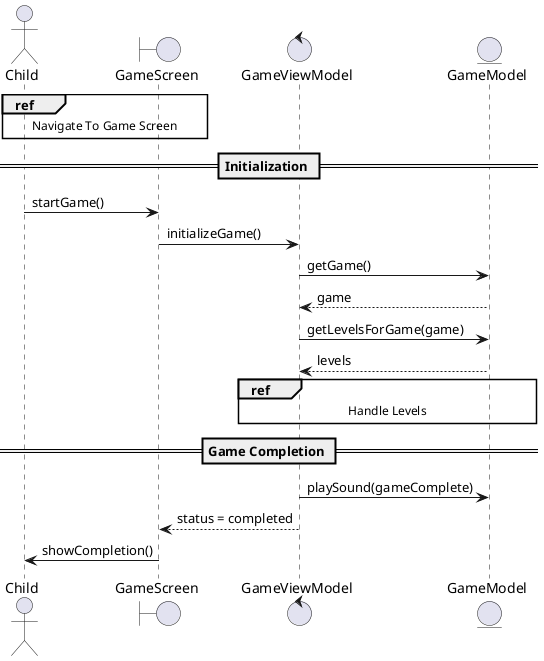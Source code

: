 @startuml
actor Child
boundary GameScreen
control GameViewModel
entity GameModel

ref over Child, GameScreen : Navigate To Game Screen

== Initialization ==
Child -> GameScreen: startGame()
GameScreen -> GameViewModel: initializeGame()
GameViewModel -> GameModel: getGame()
GameModel --> GameViewModel: game
GameViewModel -> GameModel: getLevelsForGame(game)
GameModel --> GameViewModel: levels

ref over GameViewModel, GameModel : Handle Levels

== Game Completion ==
GameViewModel -> GameModel: playSound(gameComplete)
GameViewModel --> GameScreen: status = completed
GameScreen -> Child: showCompletion()
@enduml
